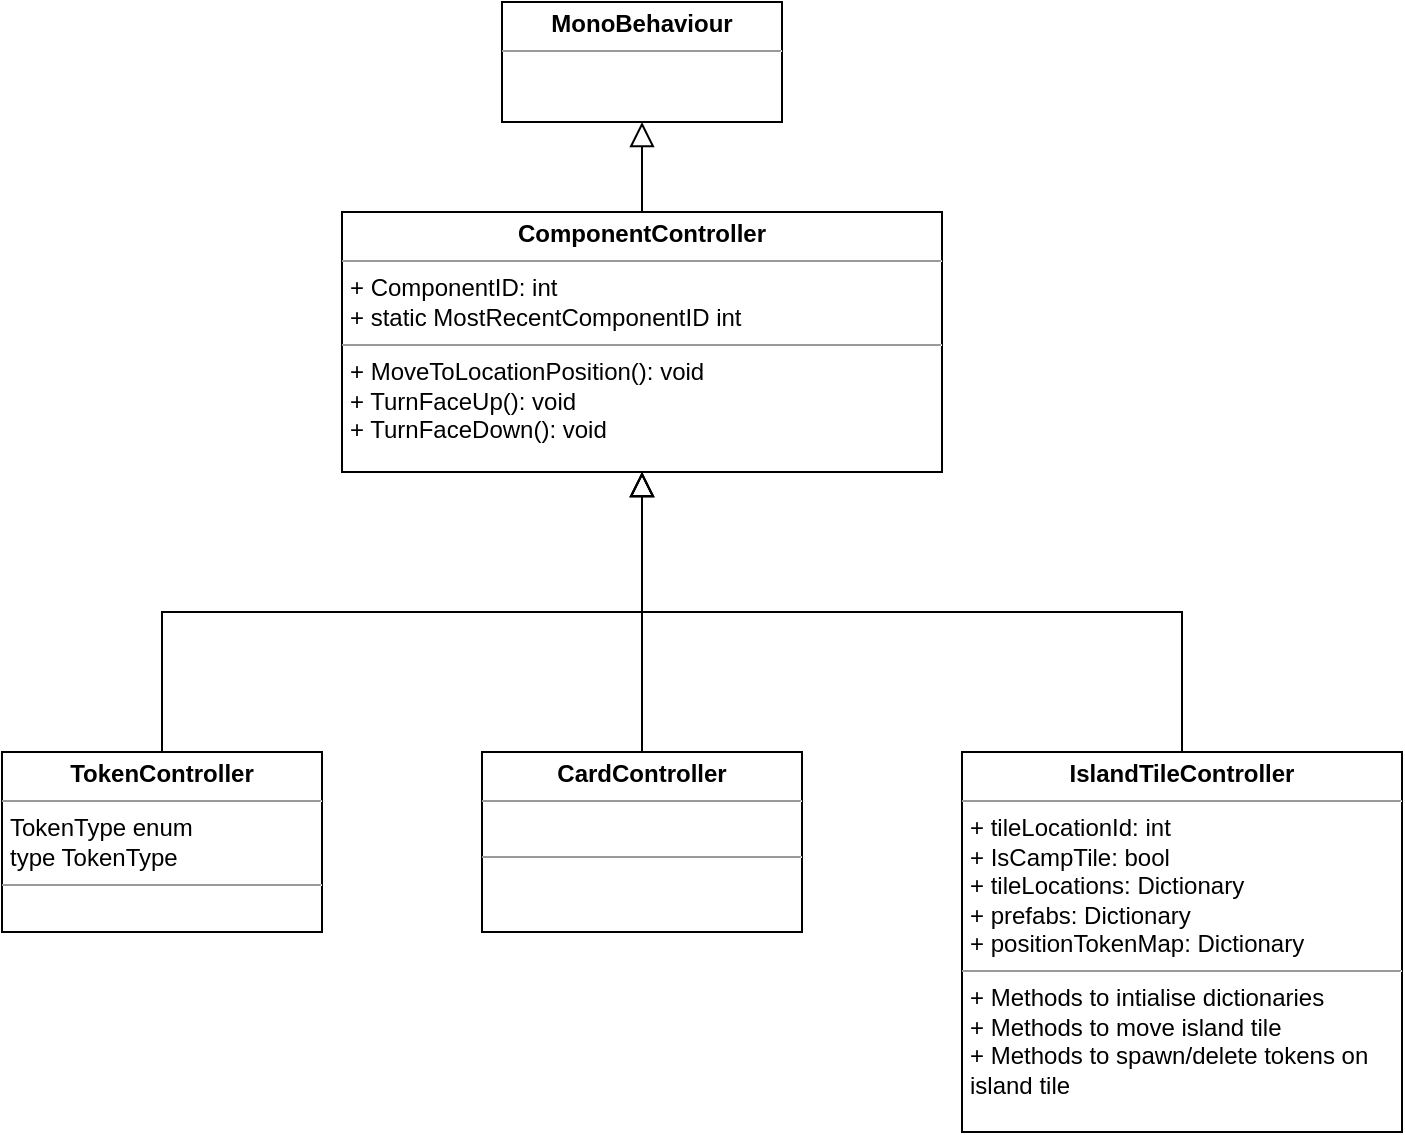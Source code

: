 <mxfile version="21.3.6" type="github">
  <diagram id="C5RBs43oDa-KdzZeNtuy" name="Page-1">
    <mxGraphModel dx="1434" dy="711" grid="1" gridSize="10" guides="1" tooltips="1" connect="1" arrows="1" fold="1" page="1" pageScale="1" pageWidth="827" pageHeight="1169" math="0" shadow="0">
      <root>
        <mxCell id="WIyWlLk6GJQsqaUBKTNV-0" />
        <mxCell id="WIyWlLk6GJQsqaUBKTNV-1" parent="WIyWlLk6GJQsqaUBKTNV-0" />
        <mxCell id="zkfFHV4jXpPFQw0GAbJ--16" value="" style="endArrow=block;endSize=10;endFill=0;shadow=0;strokeWidth=1;rounded=0;edgeStyle=elbowEdgeStyle;elbow=vertical;entryX=0.5;entryY=1;entryDx=0;entryDy=0;" parent="WIyWlLk6GJQsqaUBKTNV-1" source="REy7FnBbHU7_Q52wXWlC-2" target="REy7FnBbHU7_Q52wXWlC-1" edge="1">
          <mxGeometry width="160" relative="1" as="geometry">
            <mxPoint x="-140" y="438" as="sourcePoint" />
            <mxPoint x="-40" y="336" as="targetPoint" />
          </mxGeometry>
        </mxCell>
        <mxCell id="REy7FnBbHU7_Q52wXWlC-1" value="&lt;p style=&quot;margin:0px;margin-top:4px;text-align:center;&quot;&gt;&lt;b&gt;ComponentController&lt;/b&gt;&lt;/p&gt;&lt;hr size=&quot;1&quot;&gt;&lt;p style=&quot;margin:0px;margin-left:4px;&quot;&gt;+ ComponentID: int&lt;/p&gt;&lt;p style=&quot;margin:0px;margin-left:4px;&quot;&gt;+ static MostRecentComponentID int&lt;br&gt;&lt;/p&gt;&lt;hr size=&quot;1&quot;&gt;&lt;p style=&quot;margin:0px;margin-left:4px;&quot;&gt;+ MoveToLocationPosition(): void&lt;/p&gt;&lt;p style=&quot;margin:0px;margin-left:4px;&quot;&gt;+ TurnFaceUp(): void&lt;/p&gt;&lt;p style=&quot;margin:0px;margin-left:4px;&quot;&gt;+ TurnFaceDown(): void&lt;/p&gt;" style="verticalAlign=top;align=left;overflow=fill;fontSize=12;fontFamily=Helvetica;html=1;whiteSpace=wrap;" vertex="1" parent="WIyWlLk6GJQsqaUBKTNV-1">
          <mxGeometry x="270" y="185" width="300" height="130" as="geometry" />
        </mxCell>
        <mxCell id="REy7FnBbHU7_Q52wXWlC-2" value="&lt;p style=&quot;margin:0px;margin-top:4px;text-align:center;&quot;&gt;&lt;b&gt;CardController&lt;/b&gt;&lt;br&gt;&lt;/p&gt;&lt;hr size=&quot;1&quot;&gt;&lt;p style=&quot;margin:0px;margin-left:4px;&quot;&gt;&lt;br&gt;&lt;/p&gt;&lt;hr size=&quot;1&quot;&gt;&lt;p style=&quot;margin:0px;margin-left:4px;&quot;&gt;&lt;br&gt;&lt;/p&gt;" style="verticalAlign=top;align=left;overflow=fill;fontSize=12;fontFamily=Helvetica;html=1;whiteSpace=wrap;" vertex="1" parent="WIyWlLk6GJQsqaUBKTNV-1">
          <mxGeometry x="340" y="455" width="160" height="90" as="geometry" />
        </mxCell>
        <mxCell id="REy7FnBbHU7_Q52wXWlC-3" value="&lt;p style=&quot;margin:0px;margin-top:4px;text-align:center;&quot;&gt;&lt;b&gt;TokenController&lt;/b&gt;&lt;br&gt;&lt;/p&gt;&lt;hr size=&quot;1&quot;&gt;&lt;p style=&quot;margin:0px;margin-left:4px;&quot;&gt;TokenType enum&lt;/p&gt;&lt;p style=&quot;margin:0px;margin-left:4px;&quot;&gt;type TokenType&lt;br&gt;&lt;/p&gt;&lt;hr size=&quot;1&quot;&gt;&lt;p style=&quot;margin:0px;margin-left:4px;&quot;&gt;&lt;br&gt;&lt;/p&gt;" style="verticalAlign=top;align=left;overflow=fill;fontSize=12;fontFamily=Helvetica;html=1;whiteSpace=wrap;" vertex="1" parent="WIyWlLk6GJQsqaUBKTNV-1">
          <mxGeometry x="100" y="455" width="160" height="90" as="geometry" />
        </mxCell>
        <mxCell id="REy7FnBbHU7_Q52wXWlC-4" value="&lt;p style=&quot;margin:0px;margin-top:4px;text-align:center;&quot;&gt;&lt;b&gt;IslandTileController&lt;/b&gt;&lt;br&gt;&lt;/p&gt;&lt;hr size=&quot;1&quot;&gt;&lt;p style=&quot;margin:0px;margin-left:4px;&quot;&gt;+ tileLocationId: int&lt;/p&gt;&lt;p style=&quot;margin:0px;margin-left:4px;&quot;&gt;+ IsCampTile: bool&lt;/p&gt;&lt;p style=&quot;margin:0px;margin-left:4px;&quot;&gt;+ tileLocations: Dictionary&lt;/p&gt;&lt;p style=&quot;margin:0px;margin-left:4px;&quot;&gt;+ prefabs: Dictionary&lt;/p&gt;&lt;p style=&quot;margin:0px;margin-left:4px;&quot;&gt;+ positionTokenMap: Dictionary&lt;br&gt;&lt;/p&gt;&lt;hr size=&quot;1&quot;&gt;&lt;p style=&quot;margin:0px;margin-left:4px;&quot;&gt;+ Methods to intialise dictionaries&lt;/p&gt;&lt;p style=&quot;margin:0px;margin-left:4px;&quot;&gt;+ Methods to move island tile&lt;/p&gt;&lt;p style=&quot;margin:0px;margin-left:4px;&quot;&gt;+ Methods to spawn/delete tokens on island tile&lt;br&gt;&lt;/p&gt;" style="verticalAlign=top;align=left;overflow=fill;fontSize=12;fontFamily=Helvetica;html=1;whiteSpace=wrap;" vertex="1" parent="WIyWlLk6GJQsqaUBKTNV-1">
          <mxGeometry x="580" y="455" width="220" height="190" as="geometry" />
        </mxCell>
        <mxCell id="REy7FnBbHU7_Q52wXWlC-5" value="" style="endArrow=block;endSize=10;endFill=0;shadow=0;strokeWidth=1;rounded=0;edgeStyle=elbowEdgeStyle;elbow=vertical;entryX=0.5;entryY=1;entryDx=0;entryDy=0;" edge="1" parent="WIyWlLk6GJQsqaUBKTNV-1" source="REy7FnBbHU7_Q52wXWlC-4" target="REy7FnBbHU7_Q52wXWlC-1">
          <mxGeometry width="160" relative="1" as="geometry">
            <mxPoint x="630" y="465" as="sourcePoint" />
            <mxPoint x="500" y="325" as="targetPoint" />
          </mxGeometry>
        </mxCell>
        <mxCell id="REy7FnBbHU7_Q52wXWlC-6" value="" style="endArrow=block;endSize=10;endFill=0;shadow=0;strokeWidth=1;rounded=0;edgeStyle=elbowEdgeStyle;elbow=vertical;exitX=0.5;exitY=0;exitDx=0;exitDy=0;entryX=0.5;entryY=1;entryDx=0;entryDy=0;" edge="1" parent="WIyWlLk6GJQsqaUBKTNV-1" source="REy7FnBbHU7_Q52wXWlC-3" target="REy7FnBbHU7_Q52wXWlC-1">
          <mxGeometry width="160" relative="1" as="geometry">
            <mxPoint x="670" y="465" as="sourcePoint" />
            <mxPoint x="290" y="315" as="targetPoint" />
          </mxGeometry>
        </mxCell>
        <mxCell id="REy7FnBbHU7_Q52wXWlC-10" value="&lt;p style=&quot;margin:0px;margin-top:4px;text-align:center;&quot;&gt;&lt;b&gt;MonoBehaviour&lt;/b&gt;&lt;/p&gt;&lt;hr size=&quot;1&quot;&gt;&lt;div style=&quot;height:2px;&quot;&gt;&lt;/div&gt;" style="verticalAlign=top;align=left;overflow=fill;fontSize=12;fontFamily=Helvetica;html=1;whiteSpace=wrap;" vertex="1" parent="WIyWlLk6GJQsqaUBKTNV-1">
          <mxGeometry x="350" y="80" width="140" height="60" as="geometry" />
        </mxCell>
        <mxCell id="REy7FnBbHU7_Q52wXWlC-11" value="" style="endArrow=block;endSize=10;endFill=0;shadow=0;strokeWidth=1;rounded=0;edgeStyle=elbowEdgeStyle;elbow=vertical;exitX=0.5;exitY=0;exitDx=0;exitDy=0;entryX=0.5;entryY=1;entryDx=0;entryDy=0;" edge="1" parent="WIyWlLk6GJQsqaUBKTNV-1" source="REy7FnBbHU7_Q52wXWlC-1" target="REy7FnBbHU7_Q52wXWlC-10">
          <mxGeometry width="160" relative="1" as="geometry">
            <mxPoint x="970" y="440" as="sourcePoint" />
            <mxPoint x="1070" y="360" as="targetPoint" />
          </mxGeometry>
        </mxCell>
      </root>
    </mxGraphModel>
  </diagram>
</mxfile>
